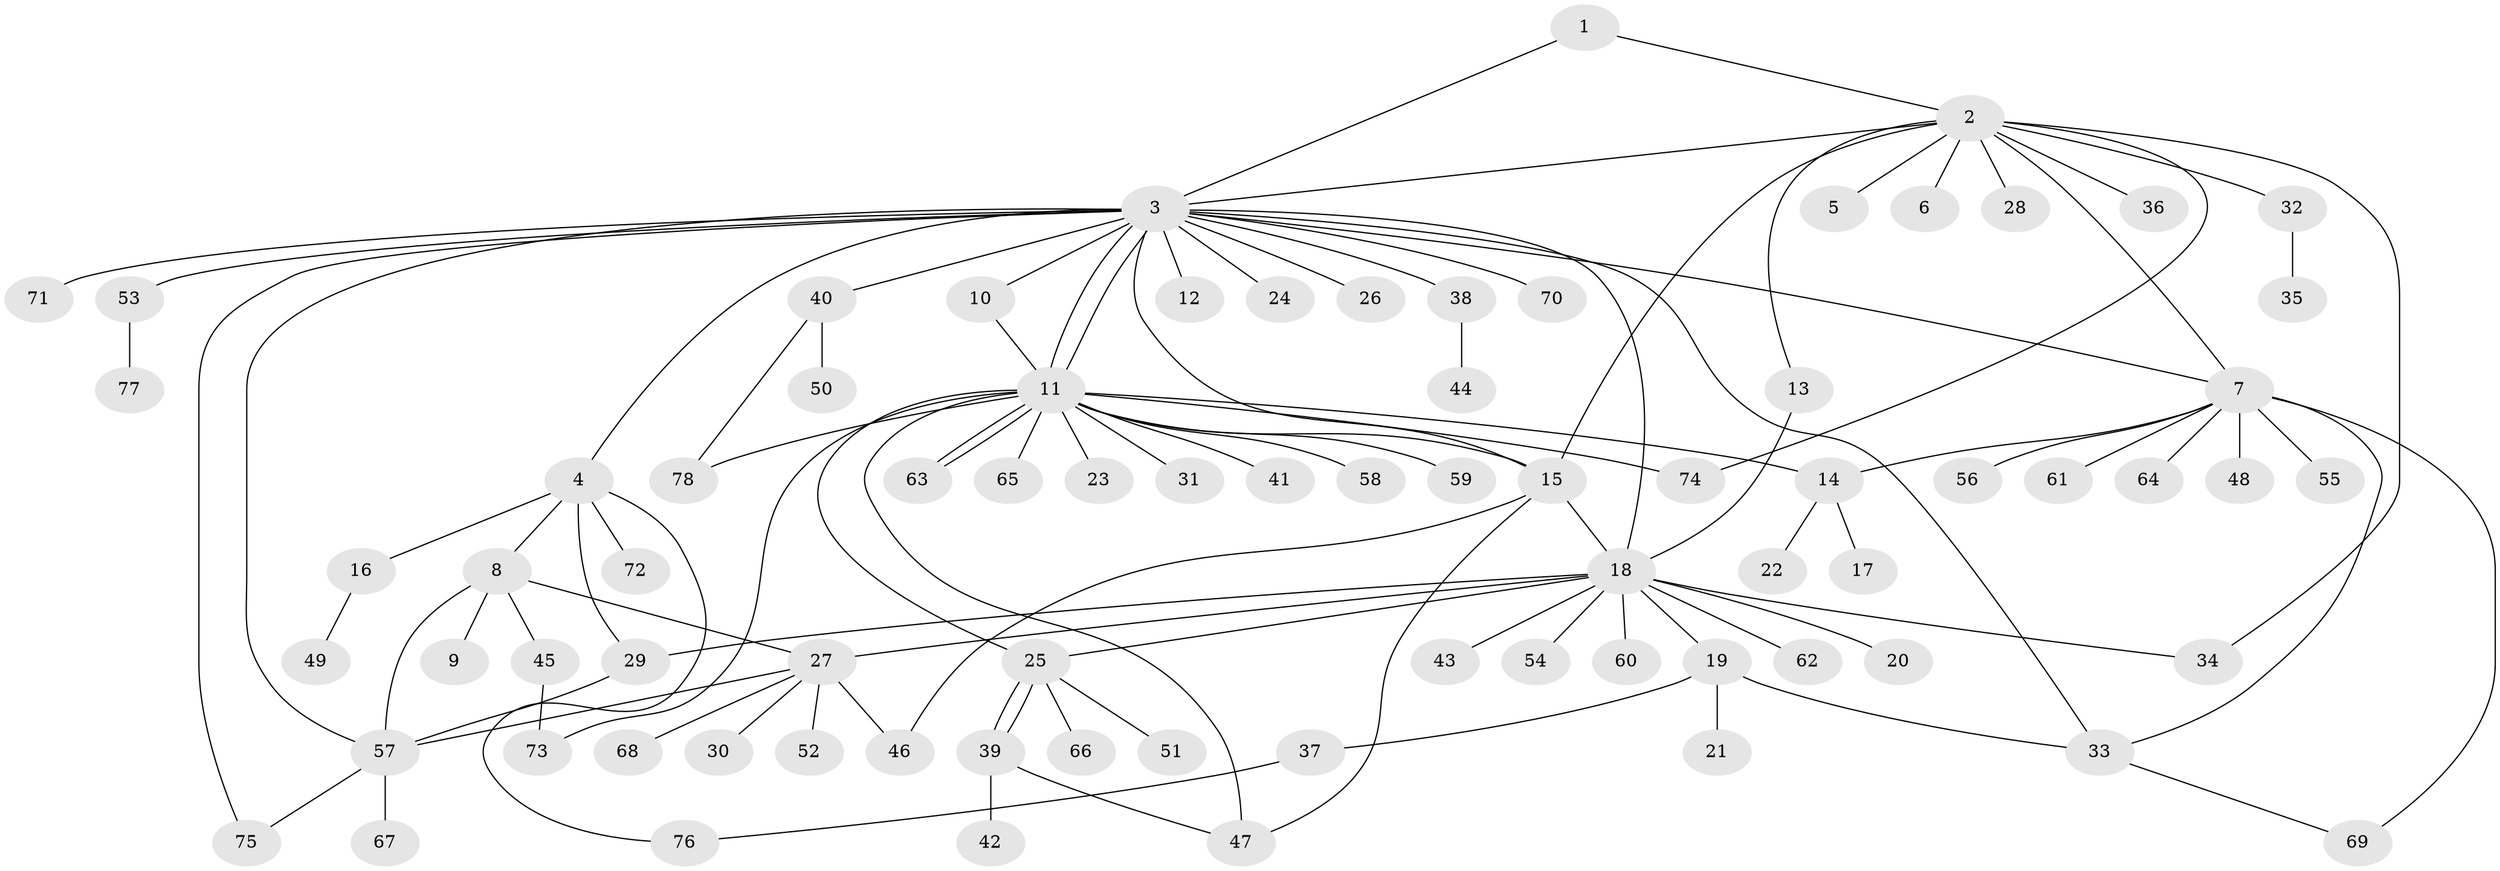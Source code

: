 // coarse degree distribution, {1: 0.7407407407407407, 9: 0.037037037037037035, 13: 0.018518518518518517, 18: 0.018518518518518517, 2: 0.09259259259259259, 6: 0.018518518518518517, 5: 0.018518518518518517, 3: 0.037037037037037035, 12: 0.018518518518518517}
// Generated by graph-tools (version 1.1) at 2025/50/03/04/25 21:50:56]
// undirected, 78 vertices, 106 edges
graph export_dot {
graph [start="1"]
  node [color=gray90,style=filled];
  1;
  2;
  3;
  4;
  5;
  6;
  7;
  8;
  9;
  10;
  11;
  12;
  13;
  14;
  15;
  16;
  17;
  18;
  19;
  20;
  21;
  22;
  23;
  24;
  25;
  26;
  27;
  28;
  29;
  30;
  31;
  32;
  33;
  34;
  35;
  36;
  37;
  38;
  39;
  40;
  41;
  42;
  43;
  44;
  45;
  46;
  47;
  48;
  49;
  50;
  51;
  52;
  53;
  54;
  55;
  56;
  57;
  58;
  59;
  60;
  61;
  62;
  63;
  64;
  65;
  66;
  67;
  68;
  69;
  70;
  71;
  72;
  73;
  74;
  75;
  76;
  77;
  78;
  1 -- 2;
  1 -- 3;
  2 -- 3;
  2 -- 5;
  2 -- 6;
  2 -- 7;
  2 -- 13;
  2 -- 15;
  2 -- 28;
  2 -- 32;
  2 -- 34;
  2 -- 36;
  2 -- 74;
  3 -- 4;
  3 -- 7;
  3 -- 10;
  3 -- 11;
  3 -- 11;
  3 -- 12;
  3 -- 15;
  3 -- 18;
  3 -- 24;
  3 -- 26;
  3 -- 33;
  3 -- 38;
  3 -- 40;
  3 -- 53;
  3 -- 57;
  3 -- 70;
  3 -- 71;
  3 -- 75;
  4 -- 8;
  4 -- 16;
  4 -- 29;
  4 -- 72;
  4 -- 76;
  7 -- 14;
  7 -- 33;
  7 -- 48;
  7 -- 55;
  7 -- 56;
  7 -- 61;
  7 -- 64;
  7 -- 69;
  8 -- 9;
  8 -- 27;
  8 -- 45;
  8 -- 57;
  10 -- 11;
  11 -- 14;
  11 -- 15;
  11 -- 23;
  11 -- 25;
  11 -- 31;
  11 -- 41;
  11 -- 47;
  11 -- 58;
  11 -- 59;
  11 -- 63;
  11 -- 63;
  11 -- 65;
  11 -- 73;
  11 -- 74;
  11 -- 78;
  13 -- 18;
  14 -- 17;
  14 -- 22;
  15 -- 18;
  15 -- 46;
  15 -- 47;
  16 -- 49;
  18 -- 19;
  18 -- 20;
  18 -- 25;
  18 -- 27;
  18 -- 29;
  18 -- 34;
  18 -- 43;
  18 -- 54;
  18 -- 60;
  18 -- 62;
  19 -- 21;
  19 -- 33;
  19 -- 37;
  25 -- 39;
  25 -- 39;
  25 -- 51;
  25 -- 66;
  27 -- 30;
  27 -- 46;
  27 -- 52;
  27 -- 57;
  27 -- 68;
  29 -- 57;
  32 -- 35;
  33 -- 69;
  37 -- 76;
  38 -- 44;
  39 -- 42;
  39 -- 47;
  40 -- 50;
  40 -- 78;
  45 -- 73;
  53 -- 77;
  57 -- 67;
  57 -- 75;
}
